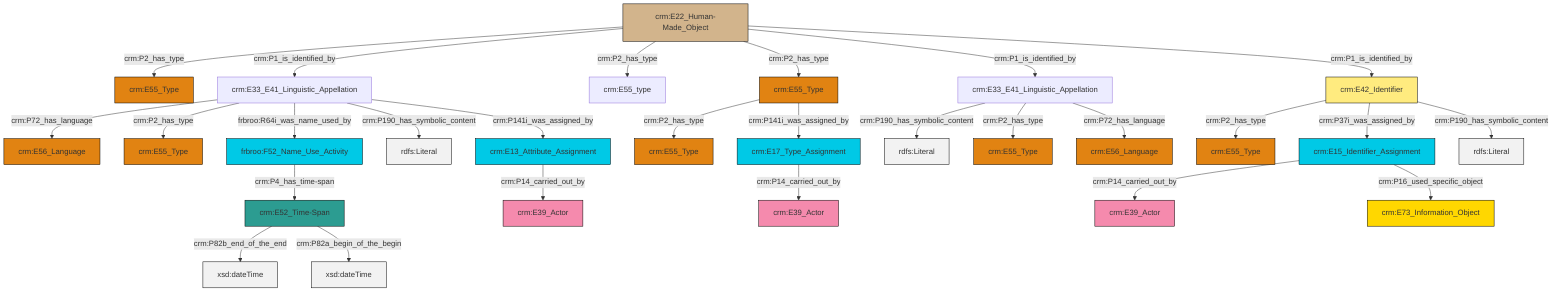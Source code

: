 graph TD
classDef Literal fill:#f2f2f2,stroke:#000000;
classDef CRM_Entity fill:#FFFFFF,stroke:#000000;
classDef Temporal_Entity fill:#00C9E6, stroke:#000000;
classDef Type fill:#E18312, stroke:#000000;
classDef Time-Span fill:#2C9C91, stroke:#000000;
classDef Appellation fill:#FFEB7F, stroke:#000000;
classDef Place fill:#008836, stroke:#000000;
classDef Persistent_Item fill:#B266B2, stroke:#000000;
classDef Conceptual_Object fill:#FFD700, stroke:#000000;
classDef Physical_Thing fill:#D2B48C, stroke:#000000;
classDef Actor fill:#f58aad, stroke:#000000;
classDef PC_Classes fill:#4ce600, stroke:#000000;
classDef Multi fill:#cccccc,stroke:#000000;

0["crm:E33_E41_Linguistic_Appellation"]:::Default -->|crm:P72_has_language| 1["crm:E56_Language"]:::Type
6["crm:E15_Identifier_Assignment"]:::Temporal_Entity -->|crm:P14_carried_out_by| 7["crm:E39_Actor"]:::Actor
10["crm:E22_Human-Made_Object"]:::Physical_Thing -->|crm:P2_has_type| 11["crm:E55_Type"]:::Type
13["crm:E42_Identifier"]:::Appellation -->|crm:P2_has_type| 14["crm:E55_Type"]:::Type
8["frbroo:F52_Name_Use_Activity"]:::Temporal_Entity -->|crm:P4_has_time-span| 15["crm:E52_Time-Span"]:::Time-Span
10["crm:E22_Human-Made_Object"]:::Physical_Thing -->|crm:P1_is_identified_by| 0["crm:E33_E41_Linguistic_Appellation"]:::Default
0["crm:E33_E41_Linguistic_Appellation"]:::Default -->|crm:P2_has_type| 19["crm:E55_Type"]:::Type
20["crm:E33_E41_Linguistic_Appellation"]:::Default -->|crm:P190_has_symbolic_content| 21[rdfs:Literal]:::Literal
20["crm:E33_E41_Linguistic_Appellation"]:::Default -->|crm:P2_has_type| 2["crm:E55_Type"]:::Type
0["crm:E33_E41_Linguistic_Appellation"]:::Default -->|frbroo:R64i_was_name_used_by| 8["frbroo:F52_Name_Use_Activity"]:::Temporal_Entity
13["crm:E42_Identifier"]:::Appellation -->|crm:P37i_was_assigned_by| 6["crm:E15_Identifier_Assignment"]:::Temporal_Entity
10["crm:E22_Human-Made_Object"]:::Physical_Thing -->|crm:P2_has_type| 16["crm:E55_type"]:::Default
13["crm:E42_Identifier"]:::Appellation -->|crm:P190_has_symbolic_content| 27[rdfs:Literal]:::Literal
31["crm:E17_Type_Assignment"]:::Temporal_Entity -->|crm:P14_carried_out_by| 29["crm:E39_Actor"]:::Actor
10["crm:E22_Human-Made_Object"]:::Physical_Thing -->|crm:P2_has_type| 34["crm:E55_Type"]:::Type
34["crm:E55_Type"]:::Type -->|crm:P2_has_type| 4["crm:E55_Type"]:::Type
6["crm:E15_Identifier_Assignment"]:::Temporal_Entity -->|crm:P16_used_specific_object| 32["crm:E73_Information_Object"]:::Conceptual_Object
0["crm:E33_E41_Linguistic_Appellation"]:::Default -->|crm:P190_has_symbolic_content| 39[rdfs:Literal]:::Literal
10["crm:E22_Human-Made_Object"]:::Physical_Thing -->|crm:P1_is_identified_by| 20["crm:E33_E41_Linguistic_Appellation"]:::Default
10["crm:E22_Human-Made_Object"]:::Physical_Thing -->|crm:P1_is_identified_by| 13["crm:E42_Identifier"]:::Appellation
20["crm:E33_E41_Linguistic_Appellation"]:::Default -->|crm:P72_has_language| 40["crm:E56_Language"]:::Type
15["crm:E52_Time-Span"]:::Time-Span -->|crm:P82b_end_of_the_end| 45[xsd:dateTime]:::Literal
42["crm:E13_Attribute_Assignment"]:::Temporal_Entity -->|crm:P14_carried_out_by| 22["crm:E39_Actor"]:::Actor
15["crm:E52_Time-Span"]:::Time-Span -->|crm:P82a_begin_of_the_begin| 46[xsd:dateTime]:::Literal
34["crm:E55_Type"]:::Type -->|crm:P141i_was_assigned_by| 31["crm:E17_Type_Assignment"]:::Temporal_Entity
0["crm:E33_E41_Linguistic_Appellation"]:::Default -->|crm:P141i_was_assigned_by| 42["crm:E13_Attribute_Assignment"]:::Temporal_Entity